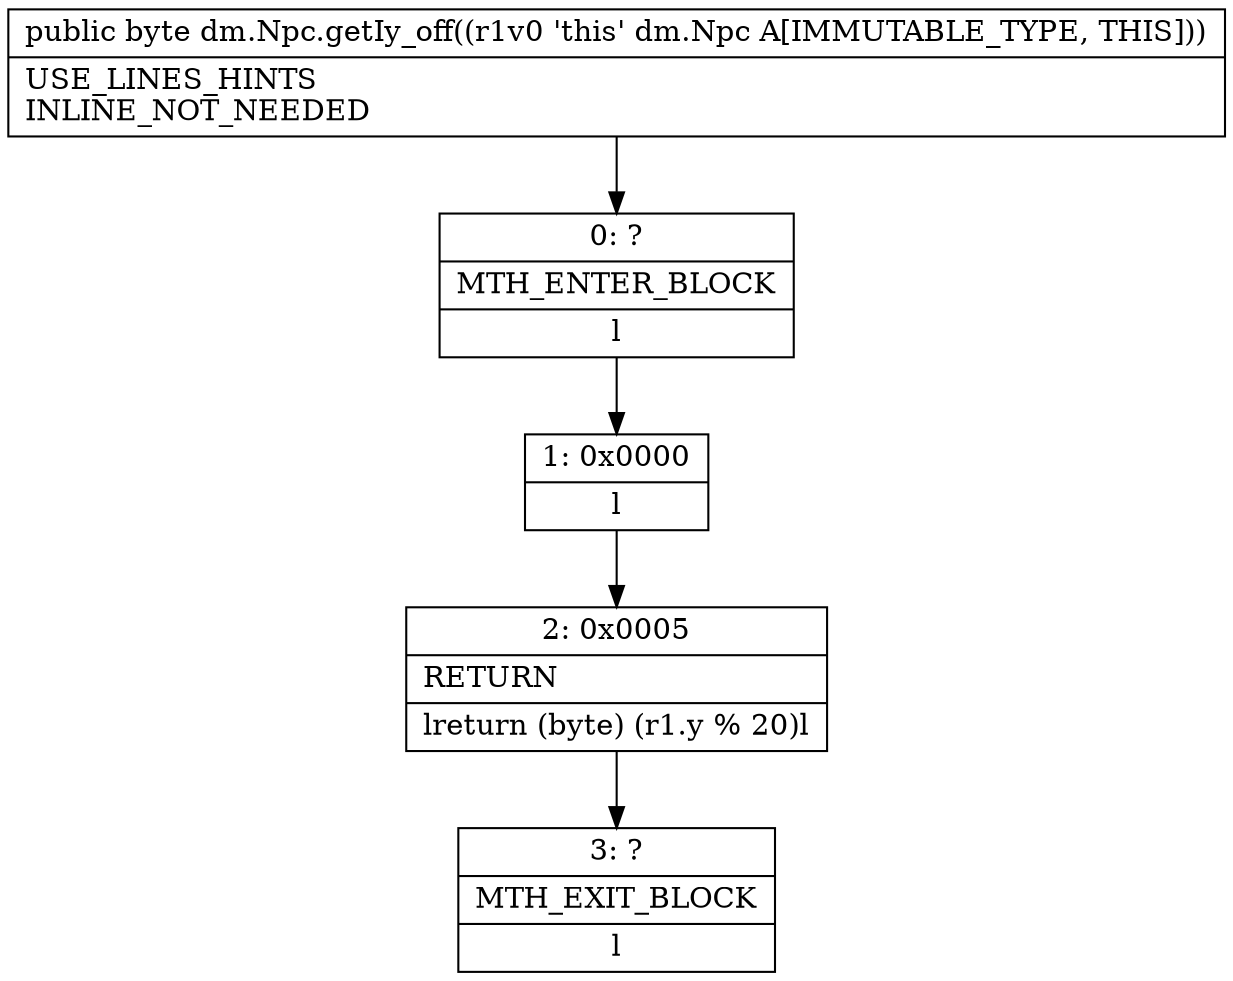 digraph "CFG fordm.Npc.getIy_off()B" {
Node_0 [shape=record,label="{0\:\ ?|MTH_ENTER_BLOCK\l|l}"];
Node_1 [shape=record,label="{1\:\ 0x0000|l}"];
Node_2 [shape=record,label="{2\:\ 0x0005|RETURN\l|lreturn (byte) (r1.y % 20)l}"];
Node_3 [shape=record,label="{3\:\ ?|MTH_EXIT_BLOCK\l|l}"];
MethodNode[shape=record,label="{public byte dm.Npc.getIy_off((r1v0 'this' dm.Npc A[IMMUTABLE_TYPE, THIS]))  | USE_LINES_HINTS\lINLINE_NOT_NEEDED\l}"];
MethodNode -> Node_0;
Node_0 -> Node_1;
Node_1 -> Node_2;
Node_2 -> Node_3;
}

